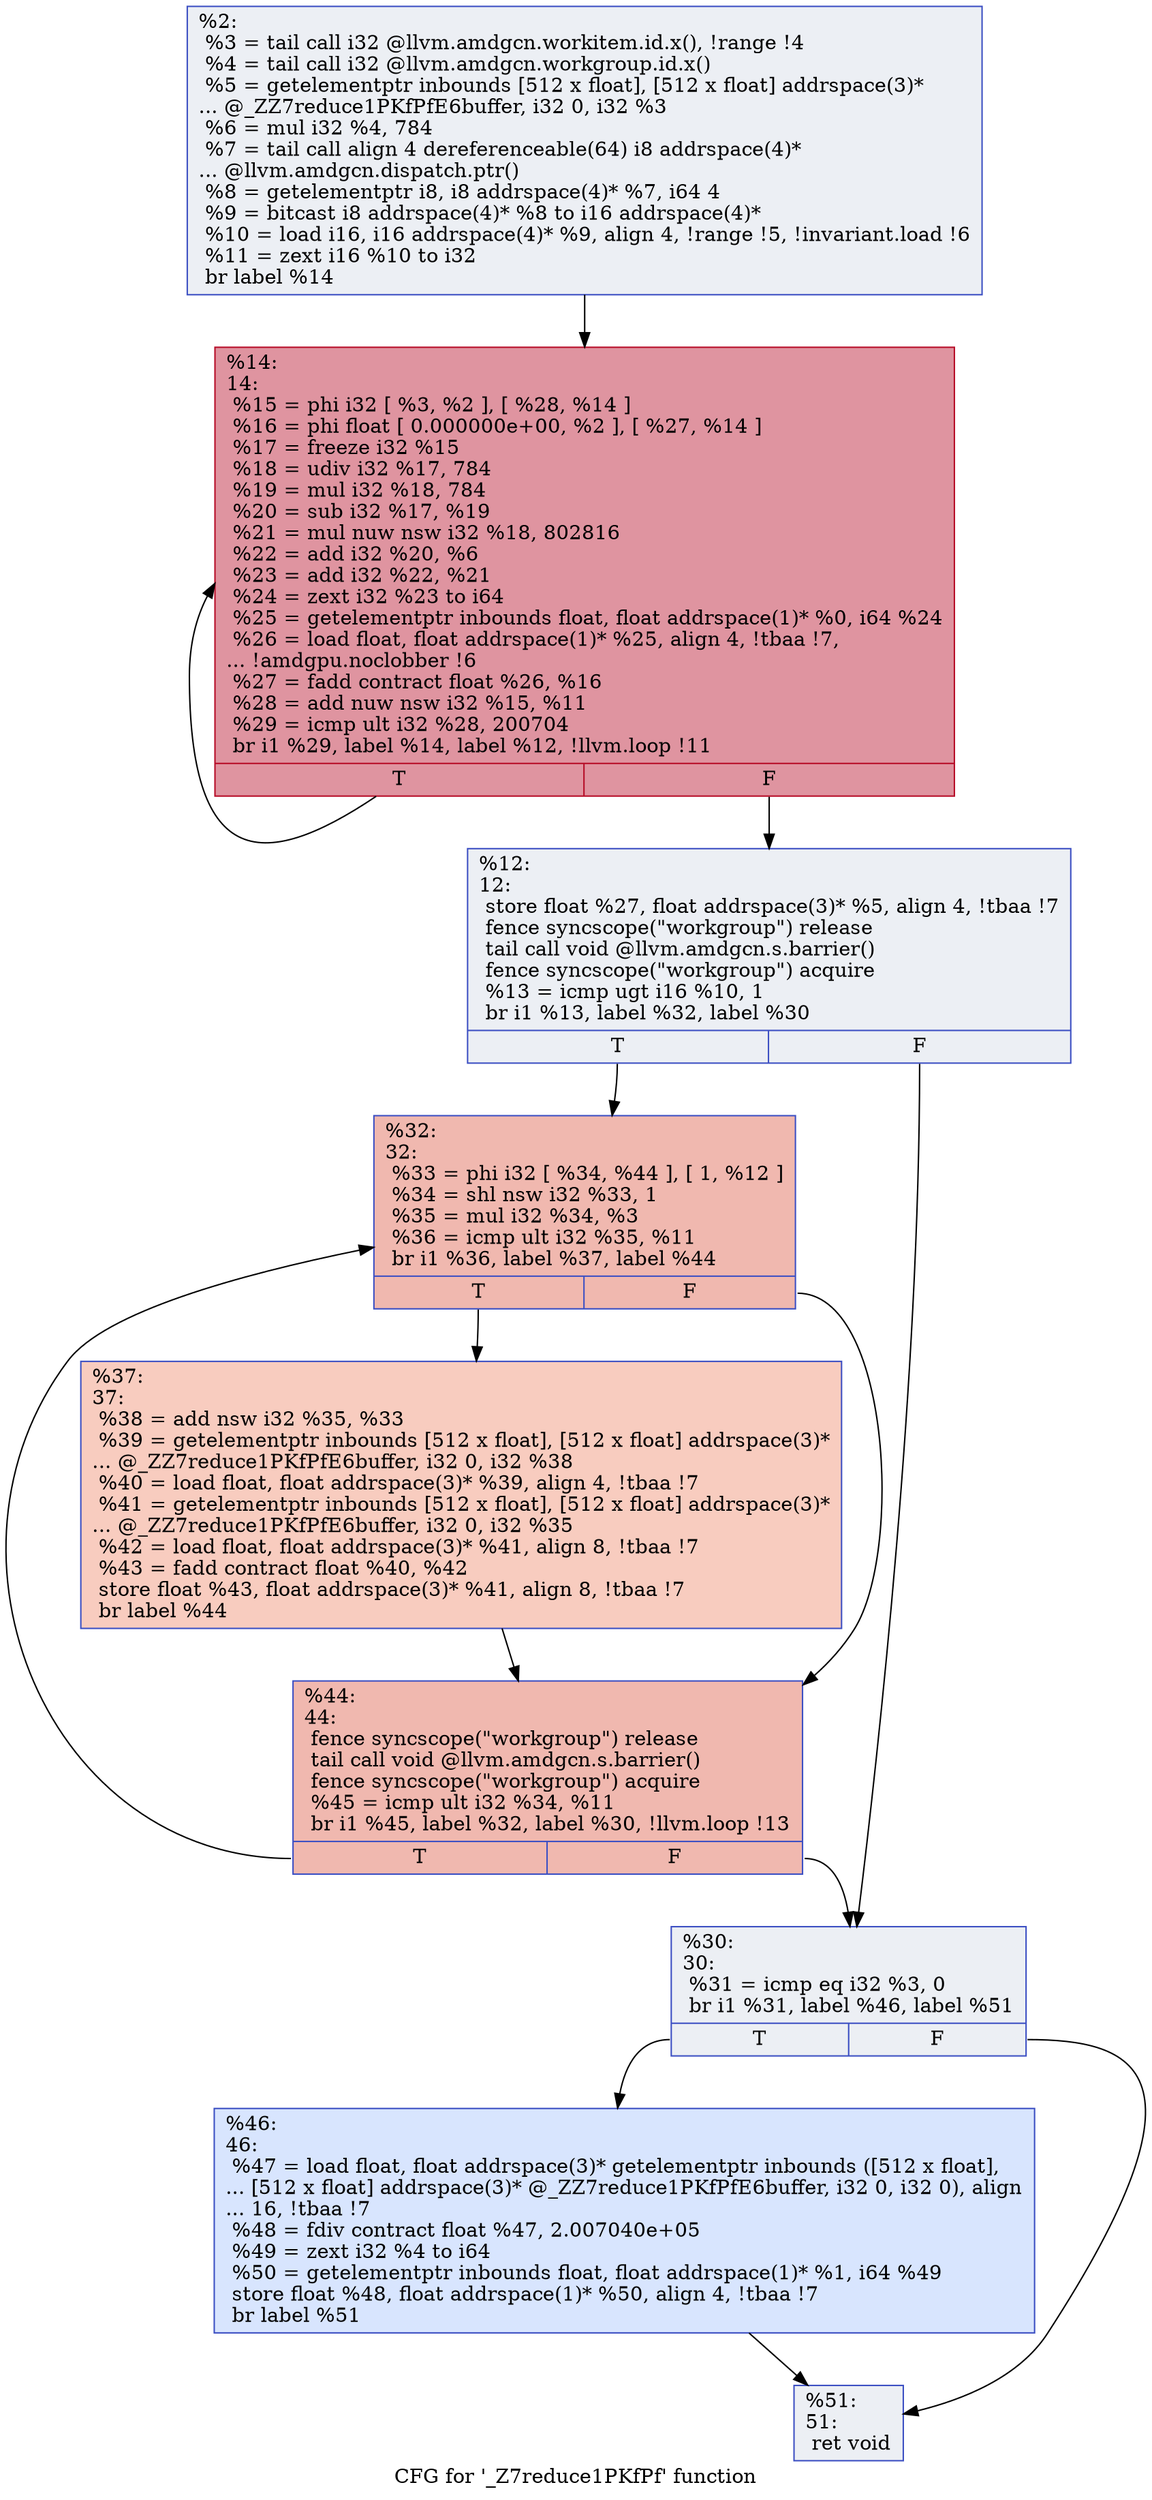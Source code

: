 digraph "CFG for '_Z7reduce1PKfPf' function" {
	label="CFG for '_Z7reduce1PKfPf' function";

	Node0x51844c0 [shape=record,color="#3d50c3ff", style=filled, fillcolor="#d4dbe670",label="{%2:\l  %3 = tail call i32 @llvm.amdgcn.workitem.id.x(), !range !4\l  %4 = tail call i32 @llvm.amdgcn.workgroup.id.x()\l  %5 = getelementptr inbounds [512 x float], [512 x float] addrspace(3)*\l... @_ZZ7reduce1PKfPfE6buffer, i32 0, i32 %3\l  %6 = mul i32 %4, 784\l  %7 = tail call align 4 dereferenceable(64) i8 addrspace(4)*\l... @llvm.amdgcn.dispatch.ptr()\l  %8 = getelementptr i8, i8 addrspace(4)* %7, i64 4\l  %9 = bitcast i8 addrspace(4)* %8 to i16 addrspace(4)*\l  %10 = load i16, i16 addrspace(4)* %9, align 4, !range !5, !invariant.load !6\l  %11 = zext i16 %10 to i32\l  br label %14\l}"];
	Node0x51844c0 -> Node0x5185470;
	Node0x5186500 [shape=record,color="#3d50c3ff", style=filled, fillcolor="#d4dbe670",label="{%12:\l12:                                               \l  store float %27, float addrspace(3)* %5, align 4, !tbaa !7\l  fence syncscope(\"workgroup\") release\l  tail call void @llvm.amdgcn.s.barrier()\l  fence syncscope(\"workgroup\") acquire\l  %13 = icmp ugt i16 %10, 1\l  br i1 %13, label %32, label %30\l|{<s0>T|<s1>F}}"];
	Node0x5186500:s0 -> Node0x5186b00;
	Node0x5186500:s1 -> Node0x5186b90;
	Node0x5185470 [shape=record,color="#b70d28ff", style=filled, fillcolor="#b70d2870",label="{%14:\l14:                                               \l  %15 = phi i32 [ %3, %2 ], [ %28, %14 ]\l  %16 = phi float [ 0.000000e+00, %2 ], [ %27, %14 ]\l  %17 = freeze i32 %15\l  %18 = udiv i32 %17, 784\l  %19 = mul i32 %18, 784\l  %20 = sub i32 %17, %19\l  %21 = mul nuw nsw i32 %18, 802816\l  %22 = add i32 %20, %6\l  %23 = add i32 %22, %21\l  %24 = zext i32 %23 to i64\l  %25 = getelementptr inbounds float, float addrspace(1)* %0, i64 %24\l  %26 = load float, float addrspace(1)* %25, align 4, !tbaa !7,\l... !amdgpu.noclobber !6\l  %27 = fadd contract float %26, %16\l  %28 = add nuw nsw i32 %15, %11\l  %29 = icmp ult i32 %28, 200704\l  br i1 %29, label %14, label %12, !llvm.loop !11\l|{<s0>T|<s1>F}}"];
	Node0x5185470:s0 -> Node0x5185470;
	Node0x5185470:s1 -> Node0x5186500;
	Node0x5186b90 [shape=record,color="#3d50c3ff", style=filled, fillcolor="#d4dbe670",label="{%30:\l30:                                               \l  %31 = icmp eq i32 %3, 0\l  br i1 %31, label %46, label %51\l|{<s0>T|<s1>F}}"];
	Node0x5186b90:s0 -> Node0x5188f20;
	Node0x5186b90:s1 -> Node0x5188f70;
	Node0x5186b00 [shape=record,color="#3d50c3ff", style=filled, fillcolor="#dc5d4a70",label="{%32:\l32:                                               \l  %33 = phi i32 [ %34, %44 ], [ 1, %12 ]\l  %34 = shl nsw i32 %33, 1\l  %35 = mul i32 %34, %3\l  %36 = icmp ult i32 %35, %11\l  br i1 %36, label %37, label %44\l|{<s0>T|<s1>F}}"];
	Node0x5186b00:s0 -> Node0x51894d0;
	Node0x5186b00:s1 -> Node0x51878b0;
	Node0x51894d0 [shape=record,color="#3d50c3ff", style=filled, fillcolor="#f08b6e70",label="{%37:\l37:                                               \l  %38 = add nsw i32 %35, %33\l  %39 = getelementptr inbounds [512 x float], [512 x float] addrspace(3)*\l... @_ZZ7reduce1PKfPfE6buffer, i32 0, i32 %38\l  %40 = load float, float addrspace(3)* %39, align 4, !tbaa !7\l  %41 = getelementptr inbounds [512 x float], [512 x float] addrspace(3)*\l... @_ZZ7reduce1PKfPfE6buffer, i32 0, i32 %35\l  %42 = load float, float addrspace(3)* %41, align 8, !tbaa !7\l  %43 = fadd contract float %40, %42\l  store float %43, float addrspace(3)* %41, align 8, !tbaa !7\l  br label %44\l}"];
	Node0x51894d0 -> Node0x51878b0;
	Node0x51878b0 [shape=record,color="#3d50c3ff", style=filled, fillcolor="#dc5d4a70",label="{%44:\l44:                                               \l  fence syncscope(\"workgroup\") release\l  tail call void @llvm.amdgcn.s.barrier()\l  fence syncscope(\"workgroup\") acquire\l  %45 = icmp ult i32 %34, %11\l  br i1 %45, label %32, label %30, !llvm.loop !13\l|{<s0>T|<s1>F}}"];
	Node0x51878b0:s0 -> Node0x5186b00;
	Node0x51878b0:s1 -> Node0x5186b90;
	Node0x5188f20 [shape=record,color="#3d50c3ff", style=filled, fillcolor="#a7c5fe70",label="{%46:\l46:                                               \l  %47 = load float, float addrspace(3)* getelementptr inbounds ([512 x float],\l... [512 x float] addrspace(3)* @_ZZ7reduce1PKfPfE6buffer, i32 0, i32 0), align\l... 16, !tbaa !7\l  %48 = fdiv contract float %47, 2.007040e+05\l  %49 = zext i32 %4 to i64\l  %50 = getelementptr inbounds float, float addrspace(1)* %1, i64 %49\l  store float %48, float addrspace(1)* %50, align 4, !tbaa !7\l  br label %51\l}"];
	Node0x5188f20 -> Node0x5188f70;
	Node0x5188f70 [shape=record,color="#3d50c3ff", style=filled, fillcolor="#d4dbe670",label="{%51:\l51:                                               \l  ret void\l}"];
}
